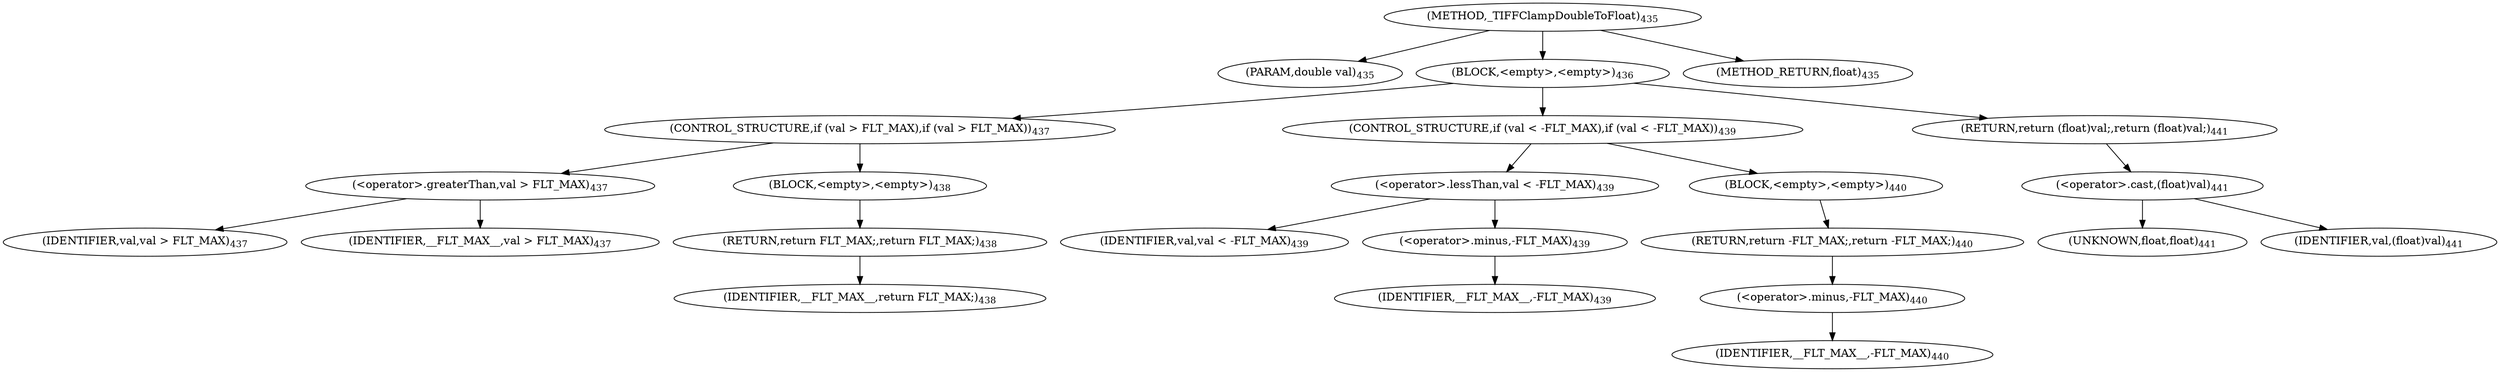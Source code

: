digraph "_TIFFClampDoubleToFloat" {  
"21604" [label = <(METHOD,_TIFFClampDoubleToFloat)<SUB>435</SUB>> ]
"21605" [label = <(PARAM,double val)<SUB>435</SUB>> ]
"21606" [label = <(BLOCK,&lt;empty&gt;,&lt;empty&gt;)<SUB>436</SUB>> ]
"21607" [label = <(CONTROL_STRUCTURE,if (val &gt; FLT_MAX),if (val &gt; FLT_MAX))<SUB>437</SUB>> ]
"21608" [label = <(&lt;operator&gt;.greaterThan,val &gt; FLT_MAX)<SUB>437</SUB>> ]
"21609" [label = <(IDENTIFIER,val,val &gt; FLT_MAX)<SUB>437</SUB>> ]
"21610" [label = <(IDENTIFIER,__FLT_MAX__,val &gt; FLT_MAX)<SUB>437</SUB>> ]
"21611" [label = <(BLOCK,&lt;empty&gt;,&lt;empty&gt;)<SUB>438</SUB>> ]
"21612" [label = <(RETURN,return FLT_MAX;,return FLT_MAX;)<SUB>438</SUB>> ]
"21613" [label = <(IDENTIFIER,__FLT_MAX__,return FLT_MAX;)<SUB>438</SUB>> ]
"21614" [label = <(CONTROL_STRUCTURE,if (val &lt; -FLT_MAX),if (val &lt; -FLT_MAX))<SUB>439</SUB>> ]
"21615" [label = <(&lt;operator&gt;.lessThan,val &lt; -FLT_MAX)<SUB>439</SUB>> ]
"21616" [label = <(IDENTIFIER,val,val &lt; -FLT_MAX)<SUB>439</SUB>> ]
"21617" [label = <(&lt;operator&gt;.minus,-FLT_MAX)<SUB>439</SUB>> ]
"21618" [label = <(IDENTIFIER,__FLT_MAX__,-FLT_MAX)<SUB>439</SUB>> ]
"21619" [label = <(BLOCK,&lt;empty&gt;,&lt;empty&gt;)<SUB>440</SUB>> ]
"21620" [label = <(RETURN,return -FLT_MAX;,return -FLT_MAX;)<SUB>440</SUB>> ]
"21621" [label = <(&lt;operator&gt;.minus,-FLT_MAX)<SUB>440</SUB>> ]
"21622" [label = <(IDENTIFIER,__FLT_MAX__,-FLT_MAX)<SUB>440</SUB>> ]
"21623" [label = <(RETURN,return (float)val;,return (float)val;)<SUB>441</SUB>> ]
"21624" [label = <(&lt;operator&gt;.cast,(float)val)<SUB>441</SUB>> ]
"21625" [label = <(UNKNOWN,float,float)<SUB>441</SUB>> ]
"21626" [label = <(IDENTIFIER,val,(float)val)<SUB>441</SUB>> ]
"21627" [label = <(METHOD_RETURN,float)<SUB>435</SUB>> ]
  "21604" -> "21605" 
  "21604" -> "21606" 
  "21604" -> "21627" 
  "21606" -> "21607" 
  "21606" -> "21614" 
  "21606" -> "21623" 
  "21607" -> "21608" 
  "21607" -> "21611" 
  "21608" -> "21609" 
  "21608" -> "21610" 
  "21611" -> "21612" 
  "21612" -> "21613" 
  "21614" -> "21615" 
  "21614" -> "21619" 
  "21615" -> "21616" 
  "21615" -> "21617" 
  "21617" -> "21618" 
  "21619" -> "21620" 
  "21620" -> "21621" 
  "21621" -> "21622" 
  "21623" -> "21624" 
  "21624" -> "21625" 
  "21624" -> "21626" 
}
